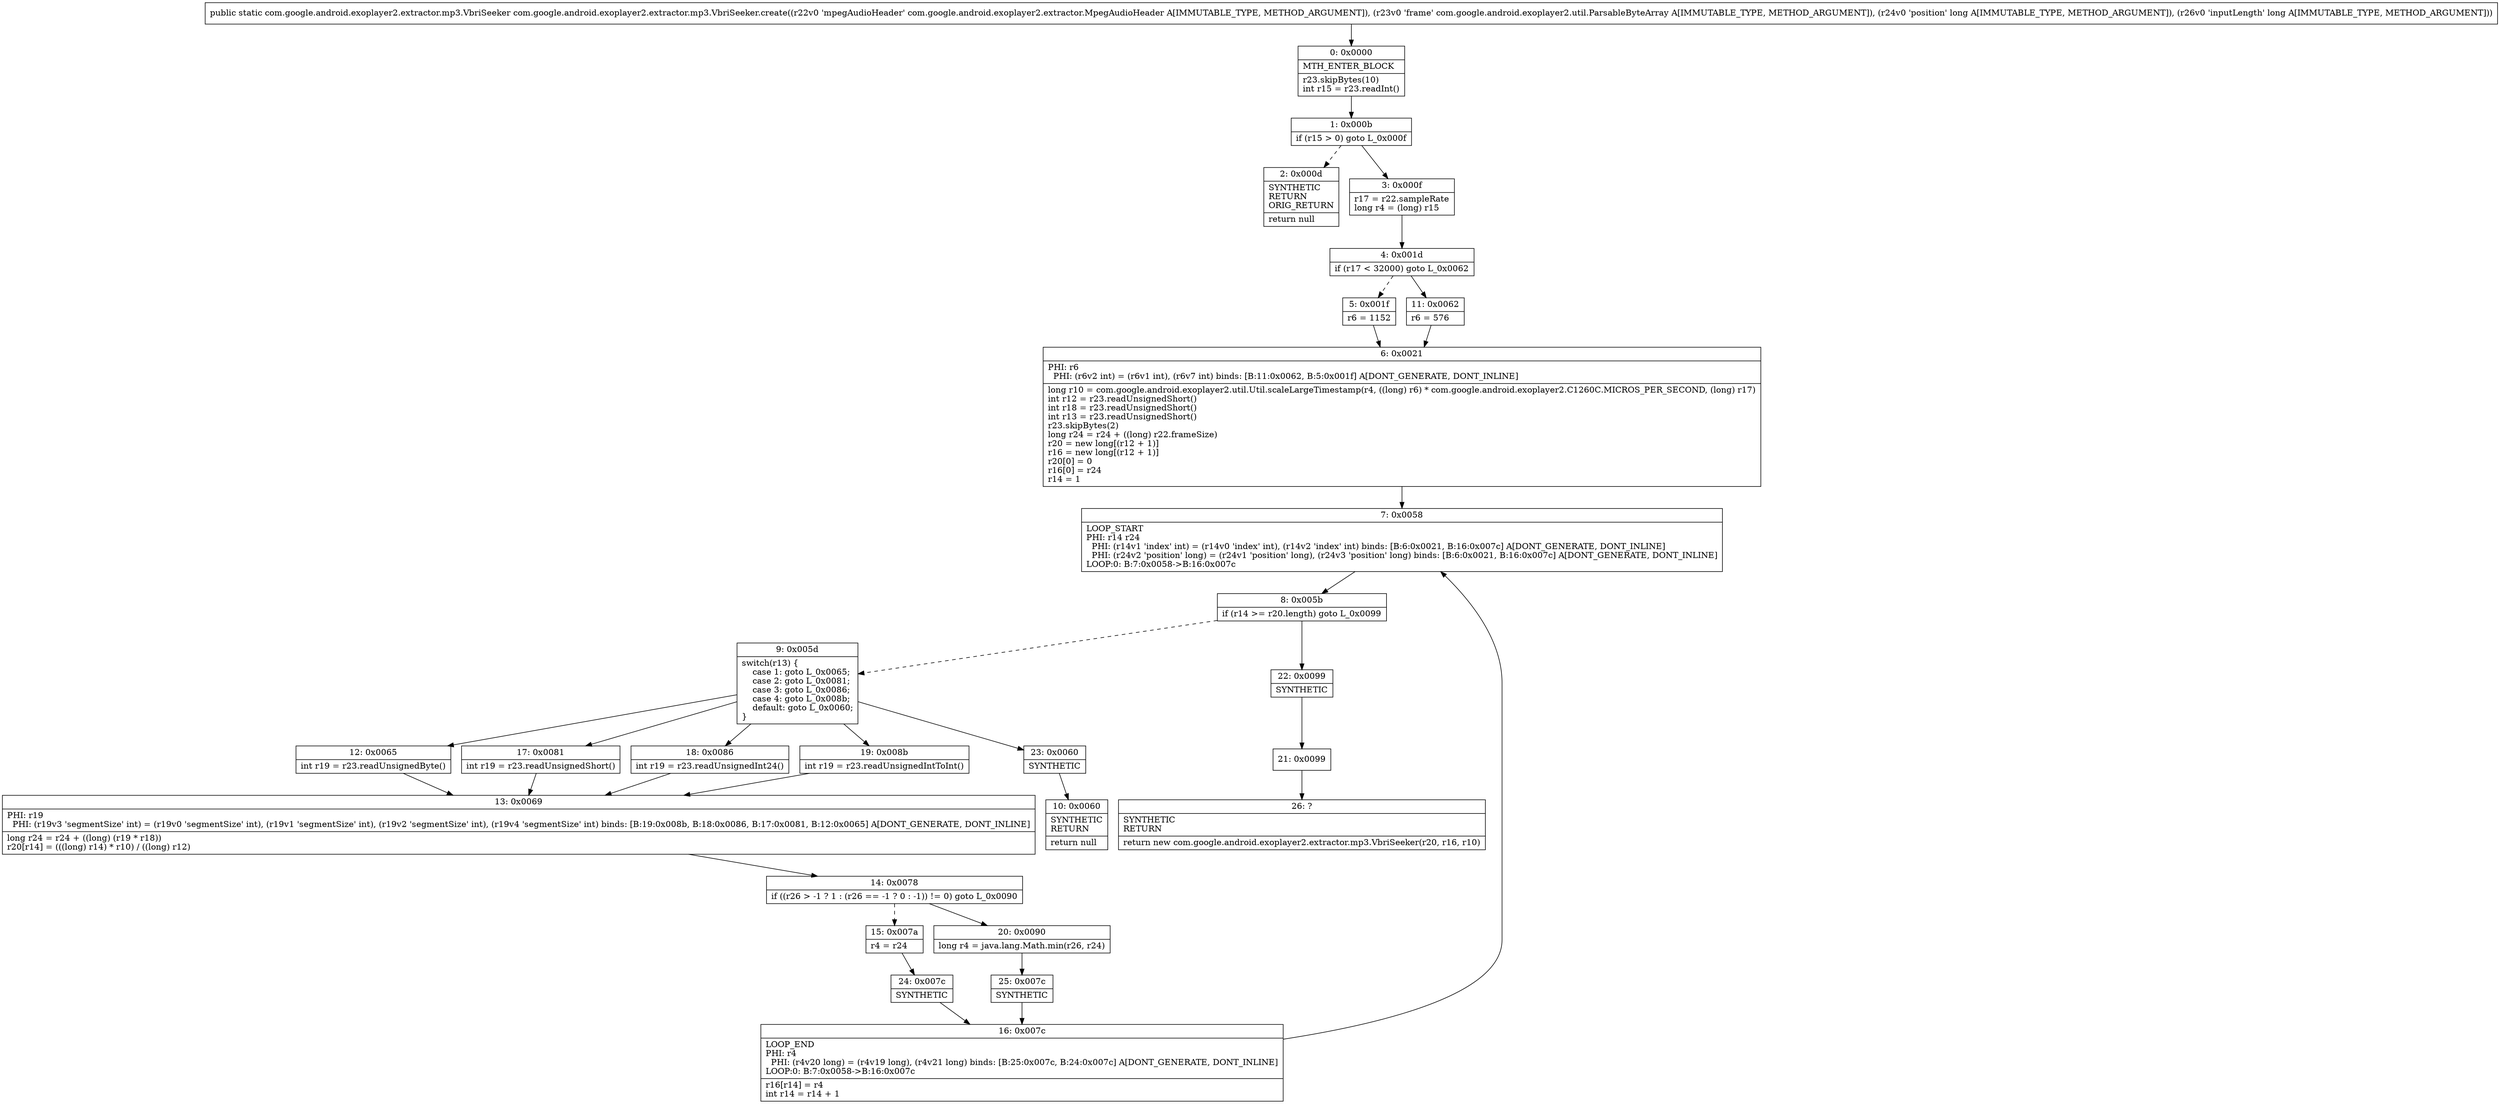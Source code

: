 digraph "CFG forcom.google.android.exoplayer2.extractor.mp3.VbriSeeker.create(Lcom\/google\/android\/exoplayer2\/extractor\/MpegAudioHeader;Lcom\/google\/android\/exoplayer2\/util\/ParsableByteArray;JJ)Lcom\/google\/android\/exoplayer2\/extractor\/mp3\/VbriSeeker;" {
Node_0 [shape=record,label="{0\:\ 0x0000|MTH_ENTER_BLOCK\l|r23.skipBytes(10)\lint r15 = r23.readInt()\l}"];
Node_1 [shape=record,label="{1\:\ 0x000b|if (r15 \> 0) goto L_0x000f\l}"];
Node_2 [shape=record,label="{2\:\ 0x000d|SYNTHETIC\lRETURN\lORIG_RETURN\l|return null\l}"];
Node_3 [shape=record,label="{3\:\ 0x000f|r17 = r22.sampleRate\llong r4 = (long) r15\l}"];
Node_4 [shape=record,label="{4\:\ 0x001d|if (r17 \< 32000) goto L_0x0062\l}"];
Node_5 [shape=record,label="{5\:\ 0x001f|r6 = 1152\l}"];
Node_6 [shape=record,label="{6\:\ 0x0021|PHI: r6 \l  PHI: (r6v2 int) = (r6v1 int), (r6v7 int) binds: [B:11:0x0062, B:5:0x001f] A[DONT_GENERATE, DONT_INLINE]\l|long r10 = com.google.android.exoplayer2.util.Util.scaleLargeTimestamp(r4, ((long) r6) * com.google.android.exoplayer2.C1260C.MICROS_PER_SECOND, (long) r17)\lint r12 = r23.readUnsignedShort()\lint r18 = r23.readUnsignedShort()\lint r13 = r23.readUnsignedShort()\lr23.skipBytes(2)\llong r24 = r24 + ((long) r22.frameSize)\lr20 = new long[(r12 + 1)]\lr16 = new long[(r12 + 1)]\lr20[0] = 0\lr16[0] = r24\lr14 = 1\l}"];
Node_7 [shape=record,label="{7\:\ 0x0058|LOOP_START\lPHI: r14 r24 \l  PHI: (r14v1 'index' int) = (r14v0 'index' int), (r14v2 'index' int) binds: [B:6:0x0021, B:16:0x007c] A[DONT_GENERATE, DONT_INLINE]\l  PHI: (r24v2 'position' long) = (r24v1 'position' long), (r24v3 'position' long) binds: [B:6:0x0021, B:16:0x007c] A[DONT_GENERATE, DONT_INLINE]\lLOOP:0: B:7:0x0058\-\>B:16:0x007c\l}"];
Node_8 [shape=record,label="{8\:\ 0x005b|if (r14 \>= r20.length) goto L_0x0099\l}"];
Node_9 [shape=record,label="{9\:\ 0x005d|switch(r13) \{\l    case 1: goto L_0x0065;\l    case 2: goto L_0x0081;\l    case 3: goto L_0x0086;\l    case 4: goto L_0x008b;\l    default: goto L_0x0060;\l\}\l}"];
Node_10 [shape=record,label="{10\:\ 0x0060|SYNTHETIC\lRETURN\l|return null\l}"];
Node_11 [shape=record,label="{11\:\ 0x0062|r6 = 576\l}"];
Node_12 [shape=record,label="{12\:\ 0x0065|int r19 = r23.readUnsignedByte()\l}"];
Node_13 [shape=record,label="{13\:\ 0x0069|PHI: r19 \l  PHI: (r19v3 'segmentSize' int) = (r19v0 'segmentSize' int), (r19v1 'segmentSize' int), (r19v2 'segmentSize' int), (r19v4 'segmentSize' int) binds: [B:19:0x008b, B:18:0x0086, B:17:0x0081, B:12:0x0065] A[DONT_GENERATE, DONT_INLINE]\l|long r24 = r24 + ((long) (r19 * r18))\lr20[r14] = (((long) r14) * r10) \/ ((long) r12)\l}"];
Node_14 [shape=record,label="{14\:\ 0x0078|if ((r26 \> \-1 ? 1 : (r26 == \-1 ? 0 : \-1)) != 0) goto L_0x0090\l}"];
Node_15 [shape=record,label="{15\:\ 0x007a|r4 = r24\l}"];
Node_16 [shape=record,label="{16\:\ 0x007c|LOOP_END\lPHI: r4 \l  PHI: (r4v20 long) = (r4v19 long), (r4v21 long) binds: [B:25:0x007c, B:24:0x007c] A[DONT_GENERATE, DONT_INLINE]\lLOOP:0: B:7:0x0058\-\>B:16:0x007c\l|r16[r14] = r4\lint r14 = r14 + 1\l}"];
Node_17 [shape=record,label="{17\:\ 0x0081|int r19 = r23.readUnsignedShort()\l}"];
Node_18 [shape=record,label="{18\:\ 0x0086|int r19 = r23.readUnsignedInt24()\l}"];
Node_19 [shape=record,label="{19\:\ 0x008b|int r19 = r23.readUnsignedIntToInt()\l}"];
Node_20 [shape=record,label="{20\:\ 0x0090|long r4 = java.lang.Math.min(r26, r24)\l}"];
Node_21 [shape=record,label="{21\:\ 0x0099}"];
Node_22 [shape=record,label="{22\:\ 0x0099|SYNTHETIC\l}"];
Node_23 [shape=record,label="{23\:\ 0x0060|SYNTHETIC\l}"];
Node_24 [shape=record,label="{24\:\ 0x007c|SYNTHETIC\l}"];
Node_25 [shape=record,label="{25\:\ 0x007c|SYNTHETIC\l}"];
Node_26 [shape=record,label="{26\:\ ?|SYNTHETIC\lRETURN\l|return new com.google.android.exoplayer2.extractor.mp3.VbriSeeker(r20, r16, r10)\l}"];
MethodNode[shape=record,label="{public static com.google.android.exoplayer2.extractor.mp3.VbriSeeker com.google.android.exoplayer2.extractor.mp3.VbriSeeker.create((r22v0 'mpegAudioHeader' com.google.android.exoplayer2.extractor.MpegAudioHeader A[IMMUTABLE_TYPE, METHOD_ARGUMENT]), (r23v0 'frame' com.google.android.exoplayer2.util.ParsableByteArray A[IMMUTABLE_TYPE, METHOD_ARGUMENT]), (r24v0 'position' long A[IMMUTABLE_TYPE, METHOD_ARGUMENT]), (r26v0 'inputLength' long A[IMMUTABLE_TYPE, METHOD_ARGUMENT])) }"];
MethodNode -> Node_0;
Node_0 -> Node_1;
Node_1 -> Node_2[style=dashed];
Node_1 -> Node_3;
Node_3 -> Node_4;
Node_4 -> Node_5[style=dashed];
Node_4 -> Node_11;
Node_5 -> Node_6;
Node_6 -> Node_7;
Node_7 -> Node_8;
Node_8 -> Node_9[style=dashed];
Node_8 -> Node_22;
Node_9 -> Node_12;
Node_9 -> Node_17;
Node_9 -> Node_18;
Node_9 -> Node_19;
Node_9 -> Node_23;
Node_11 -> Node_6;
Node_12 -> Node_13;
Node_13 -> Node_14;
Node_14 -> Node_15[style=dashed];
Node_14 -> Node_20;
Node_15 -> Node_24;
Node_16 -> Node_7;
Node_17 -> Node_13;
Node_18 -> Node_13;
Node_19 -> Node_13;
Node_20 -> Node_25;
Node_21 -> Node_26;
Node_22 -> Node_21;
Node_23 -> Node_10;
Node_24 -> Node_16;
Node_25 -> Node_16;
}

